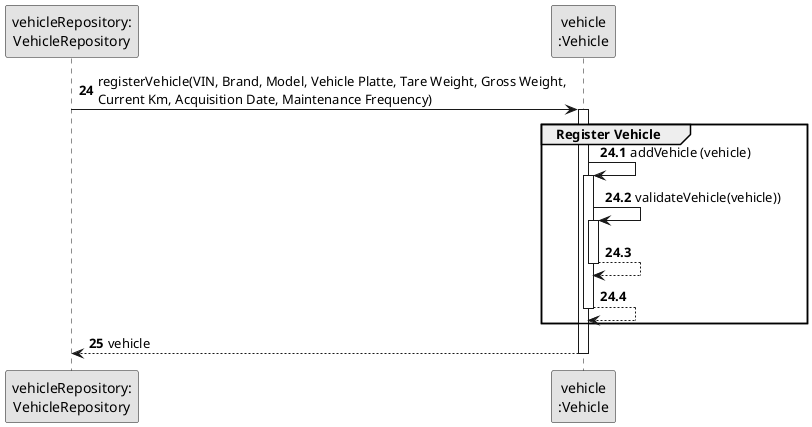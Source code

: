 @startuml
skinparam monochrome true
skinparam packageStyle rectangle
skinparam shadowing false

participant "vehicleRepository:\nVehicleRepository" as VehicleRepository
participant "vehicle\n:Vehicle" as VEI

autonumber 24
VehicleRepository -> VEI: registerVehicle(VIN, Brand, Model, Vehicle Platte, Tare Weight, Gross Weight,\nCurrent Km, Acquisition Date, Maintenance Frequency)

autonumber 24.1
activate VEI
    group Register Vehicle
                              VEI -> VEI: addVehicle (vehicle)
                              activate VEI

                              VEI -> VEI: validateVehicle(vehicle))
                              activate VEI

                              VEI --> VEI
                              deactivate VEI

                              VEI --> VEI
                              deactivate VEI


    end

    autonumber 25
    VEI --> VehicleRepository: vehicle
deactivate VEI


@enduml